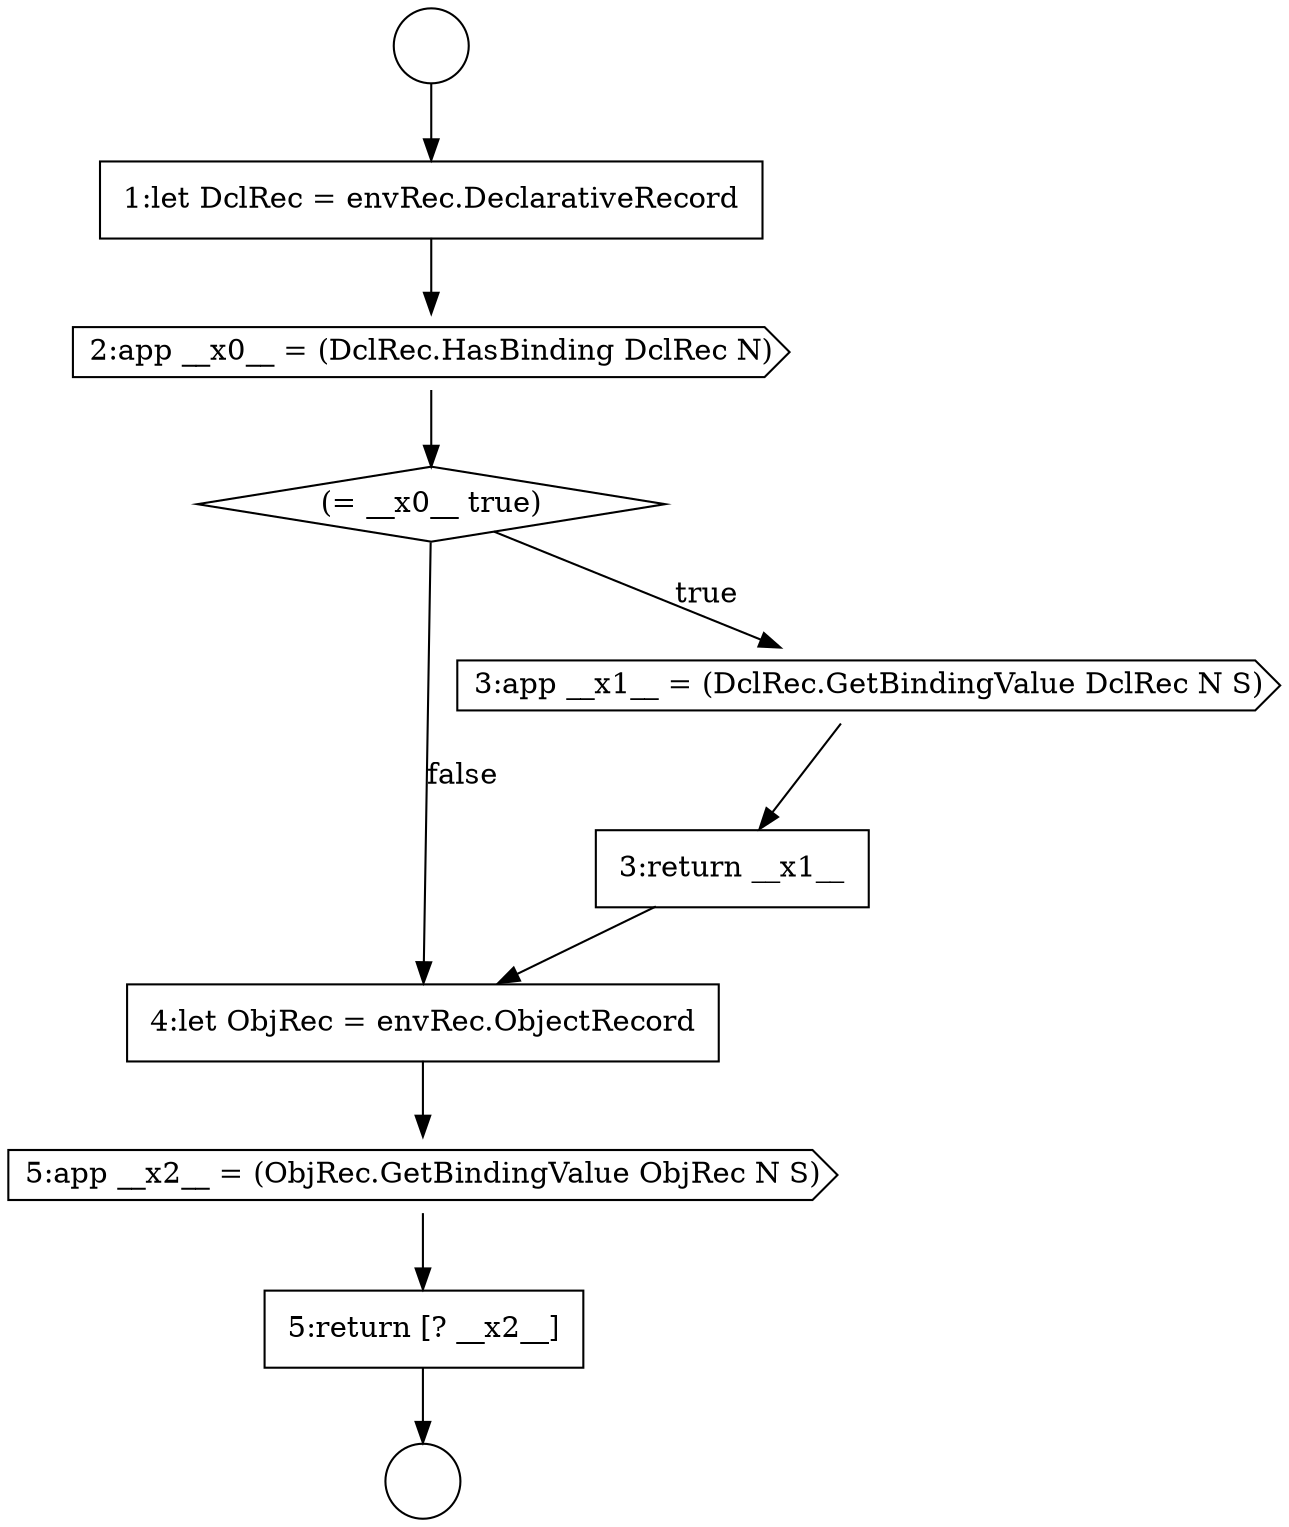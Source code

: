 digraph {
  node1233 [shape=cds, label=<<font color="black">5:app __x2__ = (ObjRec.GetBindingValue ObjRec N S)</font>> color="black" fillcolor="white" style=filled]
  node1228 [shape=cds, label=<<font color="black">2:app __x0__ = (DclRec.HasBinding DclRec N)</font>> color="black" fillcolor="white" style=filled]
  node1232 [shape=none, margin=0, label=<<font color="black">
    <table border="0" cellborder="1" cellspacing="0" cellpadding="10">
      <tr><td align="left">4:let ObjRec = envRec.ObjectRecord</td></tr>
    </table>
  </font>> color="black" fillcolor="white" style=filled]
  node1231 [shape=none, margin=0, label=<<font color="black">
    <table border="0" cellborder="1" cellspacing="0" cellpadding="10">
      <tr><td align="left">3:return __x1__</td></tr>
    </table>
  </font>> color="black" fillcolor="white" style=filled]
  node1226 [shape=circle label=" " color="black" fillcolor="white" style=filled]
  node1229 [shape=diamond, label=<<font color="black">(= __x0__ true)</font>> color="black" fillcolor="white" style=filled]
  node1234 [shape=none, margin=0, label=<<font color="black">
    <table border="0" cellborder="1" cellspacing="0" cellpadding="10">
      <tr><td align="left">5:return [? __x2__]</td></tr>
    </table>
  </font>> color="black" fillcolor="white" style=filled]
  node1227 [shape=none, margin=0, label=<<font color="black">
    <table border="0" cellborder="1" cellspacing="0" cellpadding="10">
      <tr><td align="left">1:let DclRec = envRec.DeclarativeRecord</td></tr>
    </table>
  </font>> color="black" fillcolor="white" style=filled]
  node1225 [shape=circle label=" " color="black" fillcolor="white" style=filled]
  node1230 [shape=cds, label=<<font color="black">3:app __x1__ = (DclRec.GetBindingValue DclRec N S)</font>> color="black" fillcolor="white" style=filled]
  node1234 -> node1226 [ color="black"]
  node1228 -> node1229 [ color="black"]
  node1231 -> node1232 [ color="black"]
  node1227 -> node1228 [ color="black"]
  node1233 -> node1234 [ color="black"]
  node1232 -> node1233 [ color="black"]
  node1225 -> node1227 [ color="black"]
  node1229 -> node1230 [label=<<font color="black">true</font>> color="black"]
  node1229 -> node1232 [label=<<font color="black">false</font>> color="black"]
  node1230 -> node1231 [ color="black"]
}
